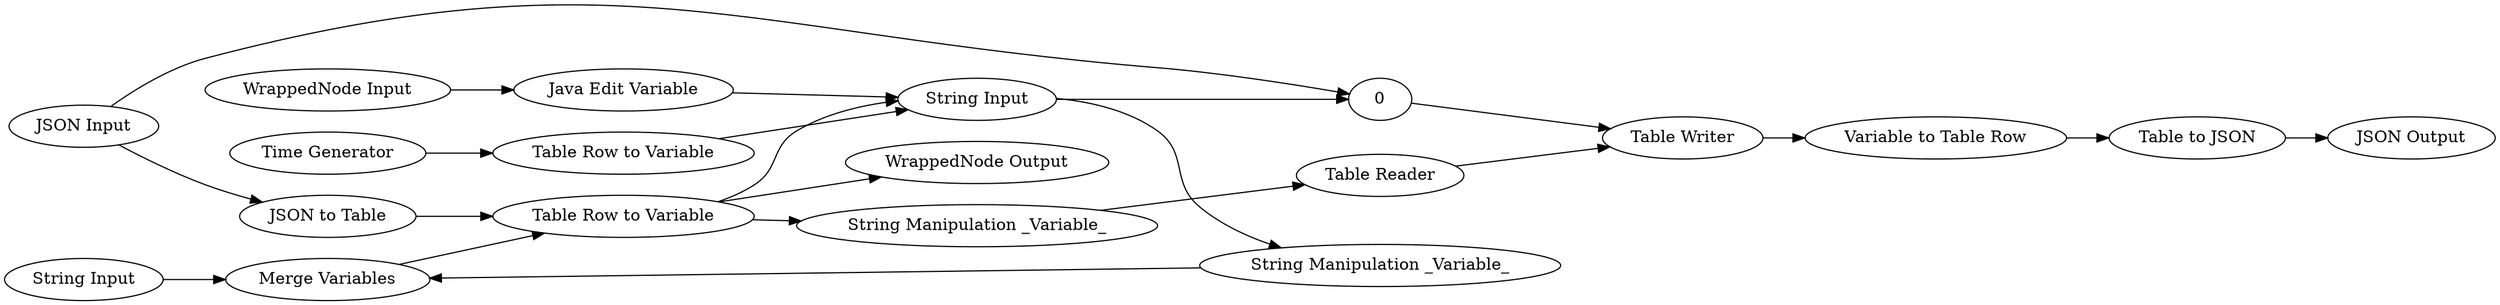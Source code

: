 digraph {
	3 [label="String Input"]
	4 [label="String Manipulation _Variable_"]
	9 [label="Create File Name"]
	10 [label="Merge Variables"]
	13 [label="WrappedNode Input"]
	14 [label="WrappedNode Output"]
	15 [label="Merge Variables"]
	99 [label="Time Generator"]
	100 [label="Table Row to Variable"]
	101 [label="Java Edit Variable"]
	1 [label="JSON Input"]
	2 [label="JSON Output"]
	5 [label="Table Writer"]
	8 [label="JSON to Table"]
	9 [label="Table Row to Variable"]
	11 [label="Variable to Table Row"]
	12 [label="Table to JSON"]
	15 [label="String Input"]
	170 [label="Table Reader"]
	171 [label="String Manipulation _Variable_"]
	3 -> 10
	4 -> 10
	9 -> 14
	10 -> 9
	13 -> 101
	15 -> 4
	99 -> 100
	100 -> 15
	101 -> 15
	0 -> 5
	1 -> 0
	1 -> 8
	5 -> 11
	8 -> 9
	9 -> 171
	9 -> 15
	11 -> 12
	12 -> 2
	15 -> 0
	170 -> 5
	171 -> 170
	rankdir=LR
}
